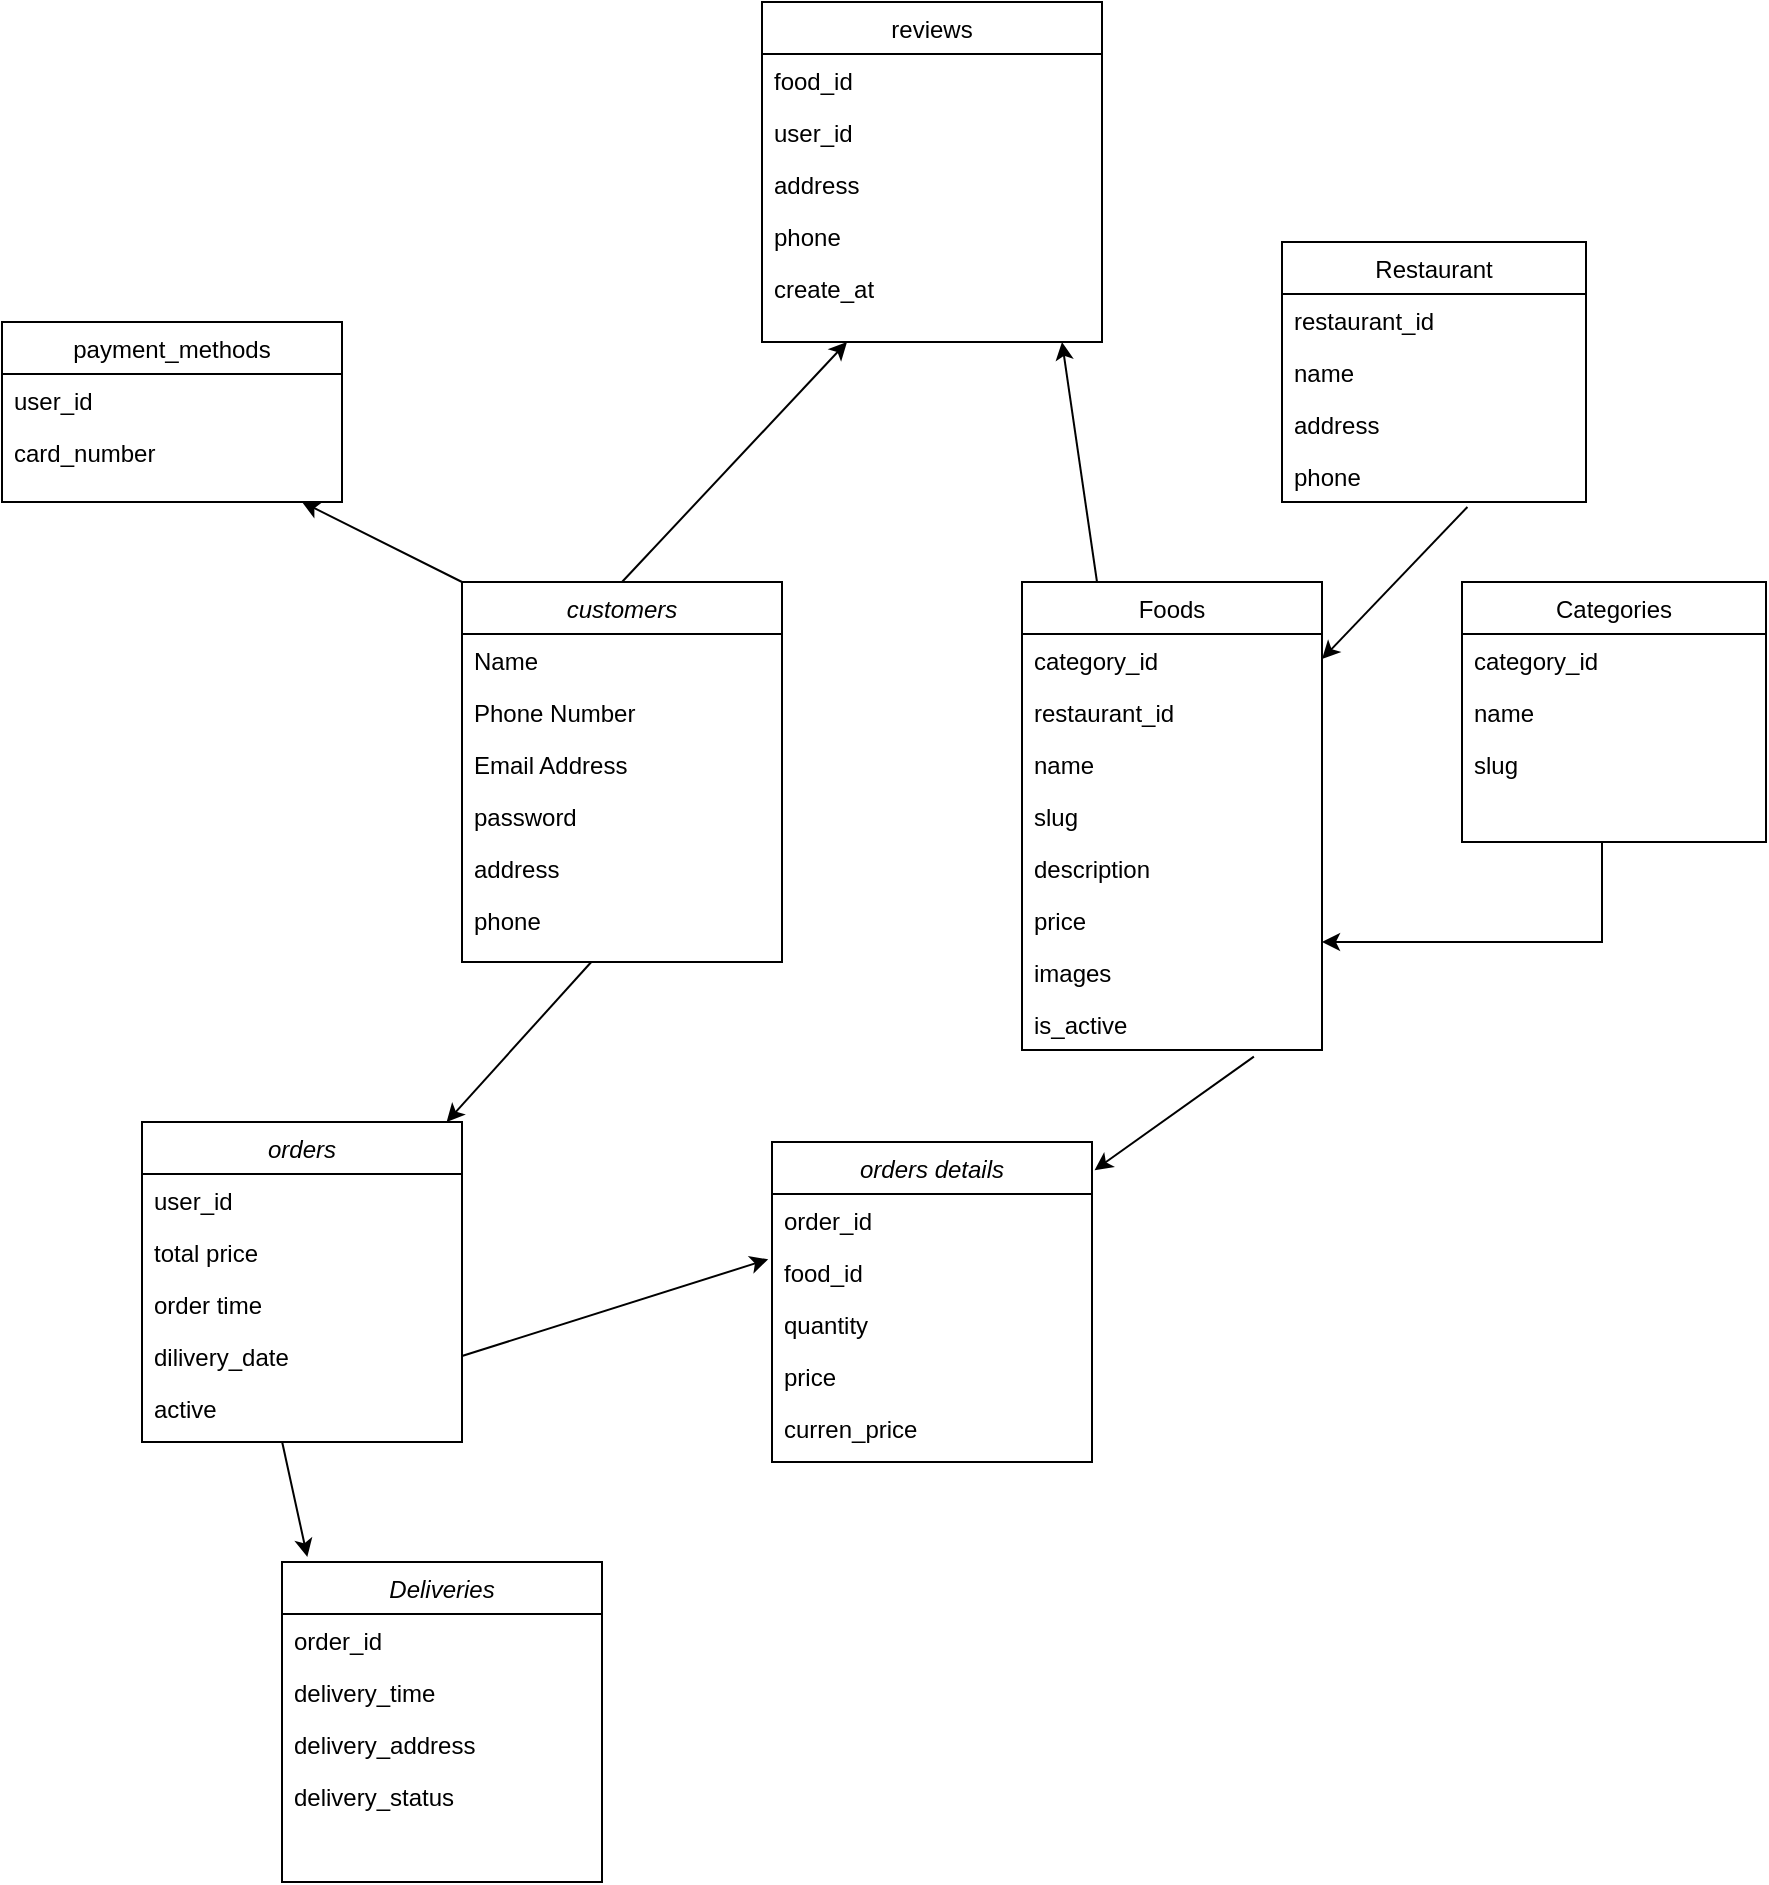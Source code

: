 <mxfile version="21.1.5" type="github">
  <diagram id="C5RBs43oDa-KdzZeNtuy" name="Page-1">
    <mxGraphModel dx="1323" dy="673" grid="1" gridSize="10" guides="1" tooltips="1" connect="1" arrows="1" fold="1" page="1" pageScale="1" pageWidth="3300" pageHeight="4681" math="0" shadow="0">
      <root>
        <mxCell id="WIyWlLk6GJQsqaUBKTNV-0" />
        <mxCell id="WIyWlLk6GJQsqaUBKTNV-1" parent="WIyWlLk6GJQsqaUBKTNV-0" />
        <mxCell id="zkfFHV4jXpPFQw0GAbJ--0" value="customers" style="swimlane;fontStyle=2;align=center;verticalAlign=top;childLayout=stackLayout;horizontal=1;startSize=26;horizontalStack=0;resizeParent=1;resizeLast=0;collapsible=1;marginBottom=0;rounded=0;shadow=0;strokeWidth=1;" parent="WIyWlLk6GJQsqaUBKTNV-1" vertex="1">
          <mxGeometry x="680" y="360" width="160" height="190" as="geometry">
            <mxRectangle x="230" y="140" width="160" height="26" as="alternateBounds" />
          </mxGeometry>
        </mxCell>
        <mxCell id="zkfFHV4jXpPFQw0GAbJ--1" value="Name" style="text;align=left;verticalAlign=top;spacingLeft=4;spacingRight=4;overflow=hidden;rotatable=0;points=[[0,0.5],[1,0.5]];portConstraint=eastwest;" parent="zkfFHV4jXpPFQw0GAbJ--0" vertex="1">
          <mxGeometry y="26" width="160" height="26" as="geometry" />
        </mxCell>
        <mxCell id="zkfFHV4jXpPFQw0GAbJ--2" value="Phone Number" style="text;align=left;verticalAlign=top;spacingLeft=4;spacingRight=4;overflow=hidden;rotatable=0;points=[[0,0.5],[1,0.5]];portConstraint=eastwest;rounded=0;shadow=0;html=0;" parent="zkfFHV4jXpPFQw0GAbJ--0" vertex="1">
          <mxGeometry y="52" width="160" height="26" as="geometry" />
        </mxCell>
        <mxCell id="zkfFHV4jXpPFQw0GAbJ--3" value="Email Address" style="text;align=left;verticalAlign=top;spacingLeft=4;spacingRight=4;overflow=hidden;rotatable=0;points=[[0,0.5],[1,0.5]];portConstraint=eastwest;rounded=0;shadow=0;html=0;" parent="zkfFHV4jXpPFQw0GAbJ--0" vertex="1">
          <mxGeometry y="78" width="160" height="26" as="geometry" />
        </mxCell>
        <mxCell id="zkfFHV4jXpPFQw0GAbJ--5" value="password" style="text;align=left;verticalAlign=top;spacingLeft=4;spacingRight=4;overflow=hidden;rotatable=0;points=[[0,0.5],[1,0.5]];portConstraint=eastwest;" parent="zkfFHV4jXpPFQw0GAbJ--0" vertex="1">
          <mxGeometry y="104" width="160" height="26" as="geometry" />
        </mxCell>
        <mxCell id="Oh8WYCINFcsL-n63ydh--0" value="address " style="text;align=left;verticalAlign=top;spacingLeft=4;spacingRight=4;overflow=hidden;rotatable=0;points=[[0,0.5],[1,0.5]];portConstraint=eastwest;" vertex="1" parent="zkfFHV4jXpPFQw0GAbJ--0">
          <mxGeometry y="130" width="160" height="26" as="geometry" />
        </mxCell>
        <mxCell id="Oh8WYCINFcsL-n63ydh--1" value="phone" style="text;align=left;verticalAlign=top;spacingLeft=4;spacingRight=4;overflow=hidden;rotatable=0;points=[[0,0.5],[1,0.5]];portConstraint=eastwest;" vertex="1" parent="zkfFHV4jXpPFQw0GAbJ--0">
          <mxGeometry y="156" width="160" height="34" as="geometry" />
        </mxCell>
        <mxCell id="zkfFHV4jXpPFQw0GAbJ--17" value="Restaurant" style="swimlane;fontStyle=0;align=center;verticalAlign=top;childLayout=stackLayout;horizontal=1;startSize=26;horizontalStack=0;resizeParent=1;resizeLast=0;collapsible=1;marginBottom=0;rounded=0;shadow=0;strokeWidth=1;" parent="WIyWlLk6GJQsqaUBKTNV-1" vertex="1">
          <mxGeometry x="1090" y="190" width="152" height="130" as="geometry">
            <mxRectangle x="550" y="140" width="160" height="26" as="alternateBounds" />
          </mxGeometry>
        </mxCell>
        <mxCell id="zkfFHV4jXpPFQw0GAbJ--18" value="restaurant_id" style="text;align=left;verticalAlign=top;spacingLeft=4;spacingRight=4;overflow=hidden;rotatable=0;points=[[0,0.5],[1,0.5]];portConstraint=eastwest;" parent="zkfFHV4jXpPFQw0GAbJ--17" vertex="1">
          <mxGeometry y="26" width="152" height="26" as="geometry" />
        </mxCell>
        <mxCell id="zkfFHV4jXpPFQw0GAbJ--19" value="name" style="text;align=left;verticalAlign=top;spacingLeft=4;spacingRight=4;overflow=hidden;rotatable=0;points=[[0,0.5],[1,0.5]];portConstraint=eastwest;rounded=0;shadow=0;html=0;" parent="zkfFHV4jXpPFQw0GAbJ--17" vertex="1">
          <mxGeometry y="52" width="152" height="26" as="geometry" />
        </mxCell>
        <mxCell id="zkfFHV4jXpPFQw0GAbJ--20" value="address" style="text;align=left;verticalAlign=top;spacingLeft=4;spacingRight=4;overflow=hidden;rotatable=0;points=[[0,0.5],[1,0.5]];portConstraint=eastwest;rounded=0;shadow=0;html=0;" parent="zkfFHV4jXpPFQw0GAbJ--17" vertex="1">
          <mxGeometry y="78" width="152" height="26" as="geometry" />
        </mxCell>
        <mxCell id="zkfFHV4jXpPFQw0GAbJ--21" value="phone" style="text;align=left;verticalAlign=top;spacingLeft=4;spacingRight=4;overflow=hidden;rotatable=0;points=[[0,0.5],[1,0.5]];portConstraint=eastwest;rounded=0;shadow=0;html=0;" parent="zkfFHV4jXpPFQw0GAbJ--17" vertex="1">
          <mxGeometry y="104" width="152" height="26" as="geometry" />
        </mxCell>
        <mxCell id="Oh8WYCINFcsL-n63ydh--2" value="Categories" style="swimlane;fontStyle=0;align=center;verticalAlign=top;childLayout=stackLayout;horizontal=1;startSize=26;horizontalStack=0;resizeParent=1;resizeLast=0;collapsible=1;marginBottom=0;rounded=0;shadow=0;strokeWidth=1;" vertex="1" parent="WIyWlLk6GJQsqaUBKTNV-1">
          <mxGeometry x="1180" y="360" width="152" height="130" as="geometry">
            <mxRectangle x="550" y="140" width="160" height="26" as="alternateBounds" />
          </mxGeometry>
        </mxCell>
        <mxCell id="Oh8WYCINFcsL-n63ydh--3" value="category_id" style="text;align=left;verticalAlign=top;spacingLeft=4;spacingRight=4;overflow=hidden;rotatable=0;points=[[0,0.5],[1,0.5]];portConstraint=eastwest;" vertex="1" parent="Oh8WYCINFcsL-n63ydh--2">
          <mxGeometry y="26" width="152" height="26" as="geometry" />
        </mxCell>
        <mxCell id="Oh8WYCINFcsL-n63ydh--4" value="name" style="text;align=left;verticalAlign=top;spacingLeft=4;spacingRight=4;overflow=hidden;rotatable=0;points=[[0,0.5],[1,0.5]];portConstraint=eastwest;rounded=0;shadow=0;html=0;" vertex="1" parent="Oh8WYCINFcsL-n63ydh--2">
          <mxGeometry y="52" width="152" height="26" as="geometry" />
        </mxCell>
        <mxCell id="Oh8WYCINFcsL-n63ydh--5" value="slug" style="text;align=left;verticalAlign=top;spacingLeft=4;spacingRight=4;overflow=hidden;rotatable=0;points=[[0,0.5],[1,0.5]];portConstraint=eastwest;rounded=0;shadow=0;html=0;" vertex="1" parent="Oh8WYCINFcsL-n63ydh--2">
          <mxGeometry y="78" width="152" height="26" as="geometry" />
        </mxCell>
        <mxCell id="Oh8WYCINFcsL-n63ydh--22" value="" style="edgeStyle=orthogonalEdgeStyle;rounded=0;orthogonalLoop=1;jettySize=auto;html=1;entryX=1;entryY=0.923;entryDx=0;entryDy=0;entryPerimeter=0;" edge="1" parent="WIyWlLk6GJQsqaUBKTNV-1" target="Oh8WYCINFcsL-n63ydh--19">
          <mxGeometry relative="1" as="geometry">
            <mxPoint x="1250" y="490" as="sourcePoint" />
            <mxPoint x="1140" y="540" as="targetPoint" />
            <Array as="points">
              <mxPoint x="1250" y="540" />
            </Array>
          </mxGeometry>
        </mxCell>
        <mxCell id="Oh8WYCINFcsL-n63ydh--7" value="Foods" style="swimlane;fontStyle=0;align=center;verticalAlign=top;childLayout=stackLayout;horizontal=1;startSize=26;horizontalStack=0;resizeParent=1;resizeLast=0;collapsible=1;marginBottom=0;rounded=0;shadow=0;strokeWidth=1;" vertex="1" parent="WIyWlLk6GJQsqaUBKTNV-1">
          <mxGeometry x="960" y="360" width="150" height="234" as="geometry">
            <mxRectangle x="550" y="140" width="160" height="26" as="alternateBounds" />
          </mxGeometry>
        </mxCell>
        <mxCell id="Oh8WYCINFcsL-n63ydh--8" value="category_id" style="text;align=left;verticalAlign=top;spacingLeft=4;spacingRight=4;overflow=hidden;rotatable=0;points=[[0,0.5],[1,0.5]];portConstraint=eastwest;" vertex="1" parent="Oh8WYCINFcsL-n63ydh--7">
          <mxGeometry y="26" width="150" height="26" as="geometry" />
        </mxCell>
        <mxCell id="Oh8WYCINFcsL-n63ydh--9" value="restaurant_id" style="text;align=left;verticalAlign=top;spacingLeft=4;spacingRight=4;overflow=hidden;rotatable=0;points=[[0,0.5],[1,0.5]];portConstraint=eastwest;rounded=0;shadow=0;html=0;" vertex="1" parent="Oh8WYCINFcsL-n63ydh--7">
          <mxGeometry y="52" width="150" height="26" as="geometry" />
        </mxCell>
        <mxCell id="Oh8WYCINFcsL-n63ydh--10" value="name" style="text;align=left;verticalAlign=top;spacingLeft=4;spacingRight=4;overflow=hidden;rotatable=0;points=[[0,0.5],[1,0.5]];portConstraint=eastwest;rounded=0;shadow=0;html=0;" vertex="1" parent="Oh8WYCINFcsL-n63ydh--7">
          <mxGeometry y="78" width="150" height="26" as="geometry" />
        </mxCell>
        <mxCell id="Oh8WYCINFcsL-n63ydh--11" value="slug" style="text;align=left;verticalAlign=top;spacingLeft=4;spacingRight=4;overflow=hidden;rotatable=0;points=[[0,0.5],[1,0.5]];portConstraint=eastwest;rounded=0;shadow=0;html=0;" vertex="1" parent="Oh8WYCINFcsL-n63ydh--7">
          <mxGeometry y="104" width="150" height="26" as="geometry" />
        </mxCell>
        <mxCell id="Oh8WYCINFcsL-n63ydh--17" value="description" style="text;align=left;verticalAlign=top;spacingLeft=4;spacingRight=4;overflow=hidden;rotatable=0;points=[[0,0.5],[1,0.5]];portConstraint=eastwest;rounded=0;shadow=0;html=0;" vertex="1" parent="Oh8WYCINFcsL-n63ydh--7">
          <mxGeometry y="130" width="150" height="26" as="geometry" />
        </mxCell>
        <mxCell id="Oh8WYCINFcsL-n63ydh--19" value="price" style="text;align=left;verticalAlign=top;spacingLeft=4;spacingRight=4;overflow=hidden;rotatable=0;points=[[0,0.5],[1,0.5]];portConstraint=eastwest;rounded=0;shadow=0;html=0;" vertex="1" parent="Oh8WYCINFcsL-n63ydh--7">
          <mxGeometry y="156" width="150" height="26" as="geometry" />
        </mxCell>
        <mxCell id="Oh8WYCINFcsL-n63ydh--18" value="images" style="text;align=left;verticalAlign=top;spacingLeft=4;spacingRight=4;overflow=hidden;rotatable=0;points=[[0,0.5],[1,0.5]];portConstraint=eastwest;rounded=0;shadow=0;html=0;" vertex="1" parent="Oh8WYCINFcsL-n63ydh--7">
          <mxGeometry y="182" width="150" height="26" as="geometry" />
        </mxCell>
        <mxCell id="Oh8WYCINFcsL-n63ydh--20" value="is_active" style="text;align=left;verticalAlign=top;spacingLeft=4;spacingRight=4;overflow=hidden;rotatable=0;points=[[0,0.5],[1,0.5]];portConstraint=eastwest;rounded=0;shadow=0;html=0;" vertex="1" parent="Oh8WYCINFcsL-n63ydh--7">
          <mxGeometry y="208" width="150" height="26" as="geometry" />
        </mxCell>
        <mxCell id="Oh8WYCINFcsL-n63ydh--21" value="" style="endArrow=classic;html=1;rounded=0;exitX=0.61;exitY=1.095;exitDx=0;exitDy=0;exitPerimeter=0;" edge="1" parent="WIyWlLk6GJQsqaUBKTNV-1" source="zkfFHV4jXpPFQw0GAbJ--21" target="Oh8WYCINFcsL-n63ydh--7">
          <mxGeometry width="50" height="50" relative="1" as="geometry">
            <mxPoint x="1060" y="550" as="sourcePoint" />
            <mxPoint x="1140" y="530" as="targetPoint" />
          </mxGeometry>
        </mxCell>
        <mxCell id="Oh8WYCINFcsL-n63ydh--23" value="orders" style="swimlane;fontStyle=2;align=center;verticalAlign=top;childLayout=stackLayout;horizontal=1;startSize=26;horizontalStack=0;resizeParent=1;resizeLast=0;collapsible=1;marginBottom=0;rounded=0;shadow=0;strokeWidth=1;" vertex="1" parent="WIyWlLk6GJQsqaUBKTNV-1">
          <mxGeometry x="520" y="630" width="160" height="160" as="geometry">
            <mxRectangle x="230" y="140" width="160" height="26" as="alternateBounds" />
          </mxGeometry>
        </mxCell>
        <mxCell id="Oh8WYCINFcsL-n63ydh--24" value="user_id" style="text;align=left;verticalAlign=top;spacingLeft=4;spacingRight=4;overflow=hidden;rotatable=0;points=[[0,0.5],[1,0.5]];portConstraint=eastwest;" vertex="1" parent="Oh8WYCINFcsL-n63ydh--23">
          <mxGeometry y="26" width="160" height="26" as="geometry" />
        </mxCell>
        <mxCell id="Oh8WYCINFcsL-n63ydh--25" value="total price" style="text;align=left;verticalAlign=top;spacingLeft=4;spacingRight=4;overflow=hidden;rotatable=0;points=[[0,0.5],[1,0.5]];portConstraint=eastwest;rounded=0;shadow=0;html=0;" vertex="1" parent="Oh8WYCINFcsL-n63ydh--23">
          <mxGeometry y="52" width="160" height="26" as="geometry" />
        </mxCell>
        <mxCell id="Oh8WYCINFcsL-n63ydh--26" value="order time" style="text;align=left;verticalAlign=top;spacingLeft=4;spacingRight=4;overflow=hidden;rotatable=0;points=[[0,0.5],[1,0.5]];portConstraint=eastwest;rounded=0;shadow=0;html=0;" vertex="1" parent="Oh8WYCINFcsL-n63ydh--23">
          <mxGeometry y="78" width="160" height="26" as="geometry" />
        </mxCell>
        <mxCell id="Oh8WYCINFcsL-n63ydh--27" value="dilivery_date" style="text;align=left;verticalAlign=top;spacingLeft=4;spacingRight=4;overflow=hidden;rotatable=0;points=[[0,0.5],[1,0.5]];portConstraint=eastwest;" vertex="1" parent="Oh8WYCINFcsL-n63ydh--23">
          <mxGeometry y="104" width="160" height="26" as="geometry" />
        </mxCell>
        <mxCell id="Oh8WYCINFcsL-n63ydh--28" value="active" style="text;align=left;verticalAlign=top;spacingLeft=4;spacingRight=4;overflow=hidden;rotatable=0;points=[[0,0.5],[1,0.5]];portConstraint=eastwest;" vertex="1" parent="Oh8WYCINFcsL-n63ydh--23">
          <mxGeometry y="130" width="160" height="26" as="geometry" />
        </mxCell>
        <mxCell id="Oh8WYCINFcsL-n63ydh--30" value="orders details" style="swimlane;fontStyle=2;align=center;verticalAlign=top;childLayout=stackLayout;horizontal=1;startSize=26;horizontalStack=0;resizeParent=1;resizeLast=0;collapsible=1;marginBottom=0;rounded=0;shadow=0;strokeWidth=1;" vertex="1" parent="WIyWlLk6GJQsqaUBKTNV-1">
          <mxGeometry x="835" y="640" width="160" height="160" as="geometry">
            <mxRectangle x="230" y="140" width="160" height="26" as="alternateBounds" />
          </mxGeometry>
        </mxCell>
        <mxCell id="Oh8WYCINFcsL-n63ydh--31" value="order_id" style="text;align=left;verticalAlign=top;spacingLeft=4;spacingRight=4;overflow=hidden;rotatable=0;points=[[0,0.5],[1,0.5]];portConstraint=eastwest;" vertex="1" parent="Oh8WYCINFcsL-n63ydh--30">
          <mxGeometry y="26" width="160" height="26" as="geometry" />
        </mxCell>
        <mxCell id="Oh8WYCINFcsL-n63ydh--32" value="food_id" style="text;align=left;verticalAlign=top;spacingLeft=4;spacingRight=4;overflow=hidden;rotatable=0;points=[[0,0.5],[1,0.5]];portConstraint=eastwest;rounded=0;shadow=0;html=0;" vertex="1" parent="Oh8WYCINFcsL-n63ydh--30">
          <mxGeometry y="52" width="160" height="26" as="geometry" />
        </mxCell>
        <mxCell id="Oh8WYCINFcsL-n63ydh--33" value="quantity" style="text;align=left;verticalAlign=top;spacingLeft=4;spacingRight=4;overflow=hidden;rotatable=0;points=[[0,0.5],[1,0.5]];portConstraint=eastwest;rounded=0;shadow=0;html=0;" vertex="1" parent="Oh8WYCINFcsL-n63ydh--30">
          <mxGeometry y="78" width="160" height="26" as="geometry" />
        </mxCell>
        <mxCell id="Oh8WYCINFcsL-n63ydh--34" value="price" style="text;align=left;verticalAlign=top;spacingLeft=4;spacingRight=4;overflow=hidden;rotatable=0;points=[[0,0.5],[1,0.5]];portConstraint=eastwest;" vertex="1" parent="Oh8WYCINFcsL-n63ydh--30">
          <mxGeometry y="104" width="160" height="26" as="geometry" />
        </mxCell>
        <mxCell id="Oh8WYCINFcsL-n63ydh--35" value="curren_price" style="text;align=left;verticalAlign=top;spacingLeft=4;spacingRight=4;overflow=hidden;rotatable=0;points=[[0,0.5],[1,0.5]];portConstraint=eastwest;" vertex="1" parent="Oh8WYCINFcsL-n63ydh--30">
          <mxGeometry y="130" width="160" height="26" as="geometry" />
        </mxCell>
        <mxCell id="Oh8WYCINFcsL-n63ydh--36" value="" style="endArrow=classic;html=1;rounded=0;entryX=1.008;entryY=0.088;entryDx=0;entryDy=0;entryPerimeter=0;exitX=0.773;exitY=1.128;exitDx=0;exitDy=0;exitPerimeter=0;" edge="1" parent="WIyWlLk6GJQsqaUBKTNV-1" source="Oh8WYCINFcsL-n63ydh--20" target="Oh8WYCINFcsL-n63ydh--30">
          <mxGeometry width="50" height="50" relative="1" as="geometry">
            <mxPoint x="1240" y="840" as="sourcePoint" />
            <mxPoint x="1290" y="790" as="targetPoint" />
          </mxGeometry>
        </mxCell>
        <mxCell id="Oh8WYCINFcsL-n63ydh--37" value="" style="endArrow=classic;html=1;rounded=0;entryX=-0.012;entryY=0.256;entryDx=0;entryDy=0;entryPerimeter=0;exitX=1;exitY=0.5;exitDx=0;exitDy=0;" edge="1" parent="WIyWlLk6GJQsqaUBKTNV-1" source="Oh8WYCINFcsL-n63ydh--27" target="Oh8WYCINFcsL-n63ydh--32">
          <mxGeometry width="50" height="50" relative="1" as="geometry">
            <mxPoint x="860" y="900" as="sourcePoint" />
            <mxPoint x="910" y="850" as="targetPoint" />
          </mxGeometry>
        </mxCell>
        <mxCell id="Oh8WYCINFcsL-n63ydh--38" value="" style="endArrow=classic;html=1;rounded=0;" edge="1" parent="WIyWlLk6GJQsqaUBKTNV-1" source="Oh8WYCINFcsL-n63ydh--1" target="Oh8WYCINFcsL-n63ydh--23">
          <mxGeometry width="50" height="50" relative="1" as="geometry">
            <mxPoint x="660" y="640" as="sourcePoint" />
            <mxPoint x="710" y="590" as="targetPoint" />
          </mxGeometry>
        </mxCell>
        <mxCell id="Oh8WYCINFcsL-n63ydh--123" value="reviews" style="swimlane;fontStyle=0;align=center;verticalAlign=top;childLayout=stackLayout;horizontal=1;startSize=26;horizontalStack=0;resizeParent=1;resizeLast=0;collapsible=1;marginBottom=0;rounded=0;shadow=0;strokeWidth=1;" vertex="1" parent="WIyWlLk6GJQsqaUBKTNV-1">
          <mxGeometry x="830" y="70" width="170" height="170" as="geometry">
            <mxRectangle x="550" y="140" width="160" height="26" as="alternateBounds" />
          </mxGeometry>
        </mxCell>
        <mxCell id="Oh8WYCINFcsL-n63ydh--124" value="food_id" style="text;align=left;verticalAlign=top;spacingLeft=4;spacingRight=4;overflow=hidden;rotatable=0;points=[[0,0.5],[1,0.5]];portConstraint=eastwest;" vertex="1" parent="Oh8WYCINFcsL-n63ydh--123">
          <mxGeometry y="26" width="170" height="26" as="geometry" />
        </mxCell>
        <mxCell id="Oh8WYCINFcsL-n63ydh--125" value="user_id" style="text;align=left;verticalAlign=top;spacingLeft=4;spacingRight=4;overflow=hidden;rotatable=0;points=[[0,0.5],[1,0.5]];portConstraint=eastwest;rounded=0;shadow=0;html=0;" vertex="1" parent="Oh8WYCINFcsL-n63ydh--123">
          <mxGeometry y="52" width="170" height="26" as="geometry" />
        </mxCell>
        <mxCell id="Oh8WYCINFcsL-n63ydh--126" value="address" style="text;align=left;verticalAlign=top;spacingLeft=4;spacingRight=4;overflow=hidden;rotatable=0;points=[[0,0.5],[1,0.5]];portConstraint=eastwest;rounded=0;shadow=0;html=0;" vertex="1" parent="Oh8WYCINFcsL-n63ydh--123">
          <mxGeometry y="78" width="170" height="26" as="geometry" />
        </mxCell>
        <mxCell id="Oh8WYCINFcsL-n63ydh--127" value="phone" style="text;align=left;verticalAlign=top;spacingLeft=4;spacingRight=4;overflow=hidden;rotatable=0;points=[[0,0.5],[1,0.5]];portConstraint=eastwest;rounded=0;shadow=0;html=0;" vertex="1" parent="Oh8WYCINFcsL-n63ydh--123">
          <mxGeometry y="104" width="170" height="26" as="geometry" />
        </mxCell>
        <mxCell id="Oh8WYCINFcsL-n63ydh--128" value="create_at" style="text;align=left;verticalAlign=top;spacingLeft=4;spacingRight=4;overflow=hidden;rotatable=0;points=[[0,0.5],[1,0.5]];portConstraint=eastwest;rounded=0;shadow=0;html=0;" vertex="1" parent="Oh8WYCINFcsL-n63ydh--123">
          <mxGeometry y="130" width="170" height="26" as="geometry" />
        </mxCell>
        <mxCell id="Oh8WYCINFcsL-n63ydh--139" value="" style="endArrow=classic;html=1;rounded=0;entryX=0.25;entryY=1;entryDx=0;entryDy=0;exitX=0.5;exitY=0;exitDx=0;exitDy=0;" edge="1" parent="WIyWlLk6GJQsqaUBKTNV-1" source="zkfFHV4jXpPFQw0GAbJ--0" target="Oh8WYCINFcsL-n63ydh--123">
          <mxGeometry width="50" height="50" relative="1" as="geometry">
            <mxPoint x="780" y="320" as="sourcePoint" />
            <mxPoint x="830" y="270" as="targetPoint" />
          </mxGeometry>
        </mxCell>
        <mxCell id="Oh8WYCINFcsL-n63ydh--140" value="" style="endArrow=classic;html=1;rounded=0;exitX=0.25;exitY=0;exitDx=0;exitDy=0;" edge="1" parent="WIyWlLk6GJQsqaUBKTNV-1" source="Oh8WYCINFcsL-n63ydh--7">
          <mxGeometry width="50" height="50" relative="1" as="geometry">
            <mxPoint x="940" y="330" as="sourcePoint" />
            <mxPoint x="980" y="240" as="targetPoint" />
          </mxGeometry>
        </mxCell>
        <mxCell id="Oh8WYCINFcsL-n63ydh--142" value="payment_methods" style="swimlane;fontStyle=0;align=center;verticalAlign=top;childLayout=stackLayout;horizontal=1;startSize=26;horizontalStack=0;resizeParent=1;resizeLast=0;collapsible=1;marginBottom=0;rounded=0;shadow=0;strokeWidth=1;" vertex="1" parent="WIyWlLk6GJQsqaUBKTNV-1">
          <mxGeometry x="450" y="230" width="170" height="90" as="geometry">
            <mxRectangle x="550" y="140" width="160" height="26" as="alternateBounds" />
          </mxGeometry>
        </mxCell>
        <mxCell id="Oh8WYCINFcsL-n63ydh--144" value="user_id" style="text;align=left;verticalAlign=top;spacingLeft=4;spacingRight=4;overflow=hidden;rotatable=0;points=[[0,0.5],[1,0.5]];portConstraint=eastwest;rounded=0;shadow=0;html=0;" vertex="1" parent="Oh8WYCINFcsL-n63ydh--142">
          <mxGeometry y="26" width="170" height="26" as="geometry" />
        </mxCell>
        <mxCell id="Oh8WYCINFcsL-n63ydh--145" value="card_number" style="text;align=left;verticalAlign=top;spacingLeft=4;spacingRight=4;overflow=hidden;rotatable=0;points=[[0,0.5],[1,0.5]];portConstraint=eastwest;rounded=0;shadow=0;html=0;" vertex="1" parent="Oh8WYCINFcsL-n63ydh--142">
          <mxGeometry y="52" width="170" height="26" as="geometry" />
        </mxCell>
        <mxCell id="Oh8WYCINFcsL-n63ydh--148" value="" style="endArrow=classic;html=1;rounded=0;exitX=0;exitY=0;exitDx=0;exitDy=0;" edge="1" parent="WIyWlLk6GJQsqaUBKTNV-1" source="zkfFHV4jXpPFQw0GAbJ--0">
          <mxGeometry width="50" height="50" relative="1" as="geometry">
            <mxPoint x="570" y="440" as="sourcePoint" />
            <mxPoint x="600" y="320" as="targetPoint" />
          </mxGeometry>
        </mxCell>
        <mxCell id="Oh8WYCINFcsL-n63ydh--149" value="Deliveries" style="swimlane;fontStyle=2;align=center;verticalAlign=top;childLayout=stackLayout;horizontal=1;startSize=26;horizontalStack=0;resizeParent=1;resizeLast=0;collapsible=1;marginBottom=0;rounded=0;shadow=0;strokeWidth=1;" vertex="1" parent="WIyWlLk6GJQsqaUBKTNV-1">
          <mxGeometry x="590" y="850" width="160" height="160" as="geometry">
            <mxRectangle x="230" y="140" width="160" height="26" as="alternateBounds" />
          </mxGeometry>
        </mxCell>
        <mxCell id="Oh8WYCINFcsL-n63ydh--150" value="order_id" style="text;align=left;verticalAlign=top;spacingLeft=4;spacingRight=4;overflow=hidden;rotatable=0;points=[[0,0.5],[1,0.5]];portConstraint=eastwest;" vertex="1" parent="Oh8WYCINFcsL-n63ydh--149">
          <mxGeometry y="26" width="160" height="26" as="geometry" />
        </mxCell>
        <mxCell id="Oh8WYCINFcsL-n63ydh--151" value="delivery_time" style="text;align=left;verticalAlign=top;spacingLeft=4;spacingRight=4;overflow=hidden;rotatable=0;points=[[0,0.5],[1,0.5]];portConstraint=eastwest;rounded=0;shadow=0;html=0;" vertex="1" parent="Oh8WYCINFcsL-n63ydh--149">
          <mxGeometry y="52" width="160" height="26" as="geometry" />
        </mxCell>
        <mxCell id="Oh8WYCINFcsL-n63ydh--152" value="delivery_address" style="text;align=left;verticalAlign=top;spacingLeft=4;spacingRight=4;overflow=hidden;rotatable=0;points=[[0,0.5],[1,0.5]];portConstraint=eastwest;rounded=0;shadow=0;html=0;" vertex="1" parent="Oh8WYCINFcsL-n63ydh--149">
          <mxGeometry y="78" width="160" height="26" as="geometry" />
        </mxCell>
        <mxCell id="Oh8WYCINFcsL-n63ydh--153" value="delivery_status" style="text;align=left;verticalAlign=top;spacingLeft=4;spacingRight=4;overflow=hidden;rotatable=0;points=[[0,0.5],[1,0.5]];portConstraint=eastwest;" vertex="1" parent="Oh8WYCINFcsL-n63ydh--149">
          <mxGeometry y="104" width="160" height="26" as="geometry" />
        </mxCell>
        <mxCell id="Oh8WYCINFcsL-n63ydh--155" value="" style="endArrow=classic;html=1;rounded=0;entryX=0.079;entryY=-0.016;entryDx=0;entryDy=0;entryPerimeter=0;exitX=0.438;exitY=1.154;exitDx=0;exitDy=0;exitPerimeter=0;" edge="1" parent="WIyWlLk6GJQsqaUBKTNV-1" source="Oh8WYCINFcsL-n63ydh--28" target="Oh8WYCINFcsL-n63ydh--149">
          <mxGeometry width="50" height="50" relative="1" as="geometry">
            <mxPoint x="550" y="850" as="sourcePoint" />
            <mxPoint x="600" y="800" as="targetPoint" />
          </mxGeometry>
        </mxCell>
      </root>
    </mxGraphModel>
  </diagram>
</mxfile>
